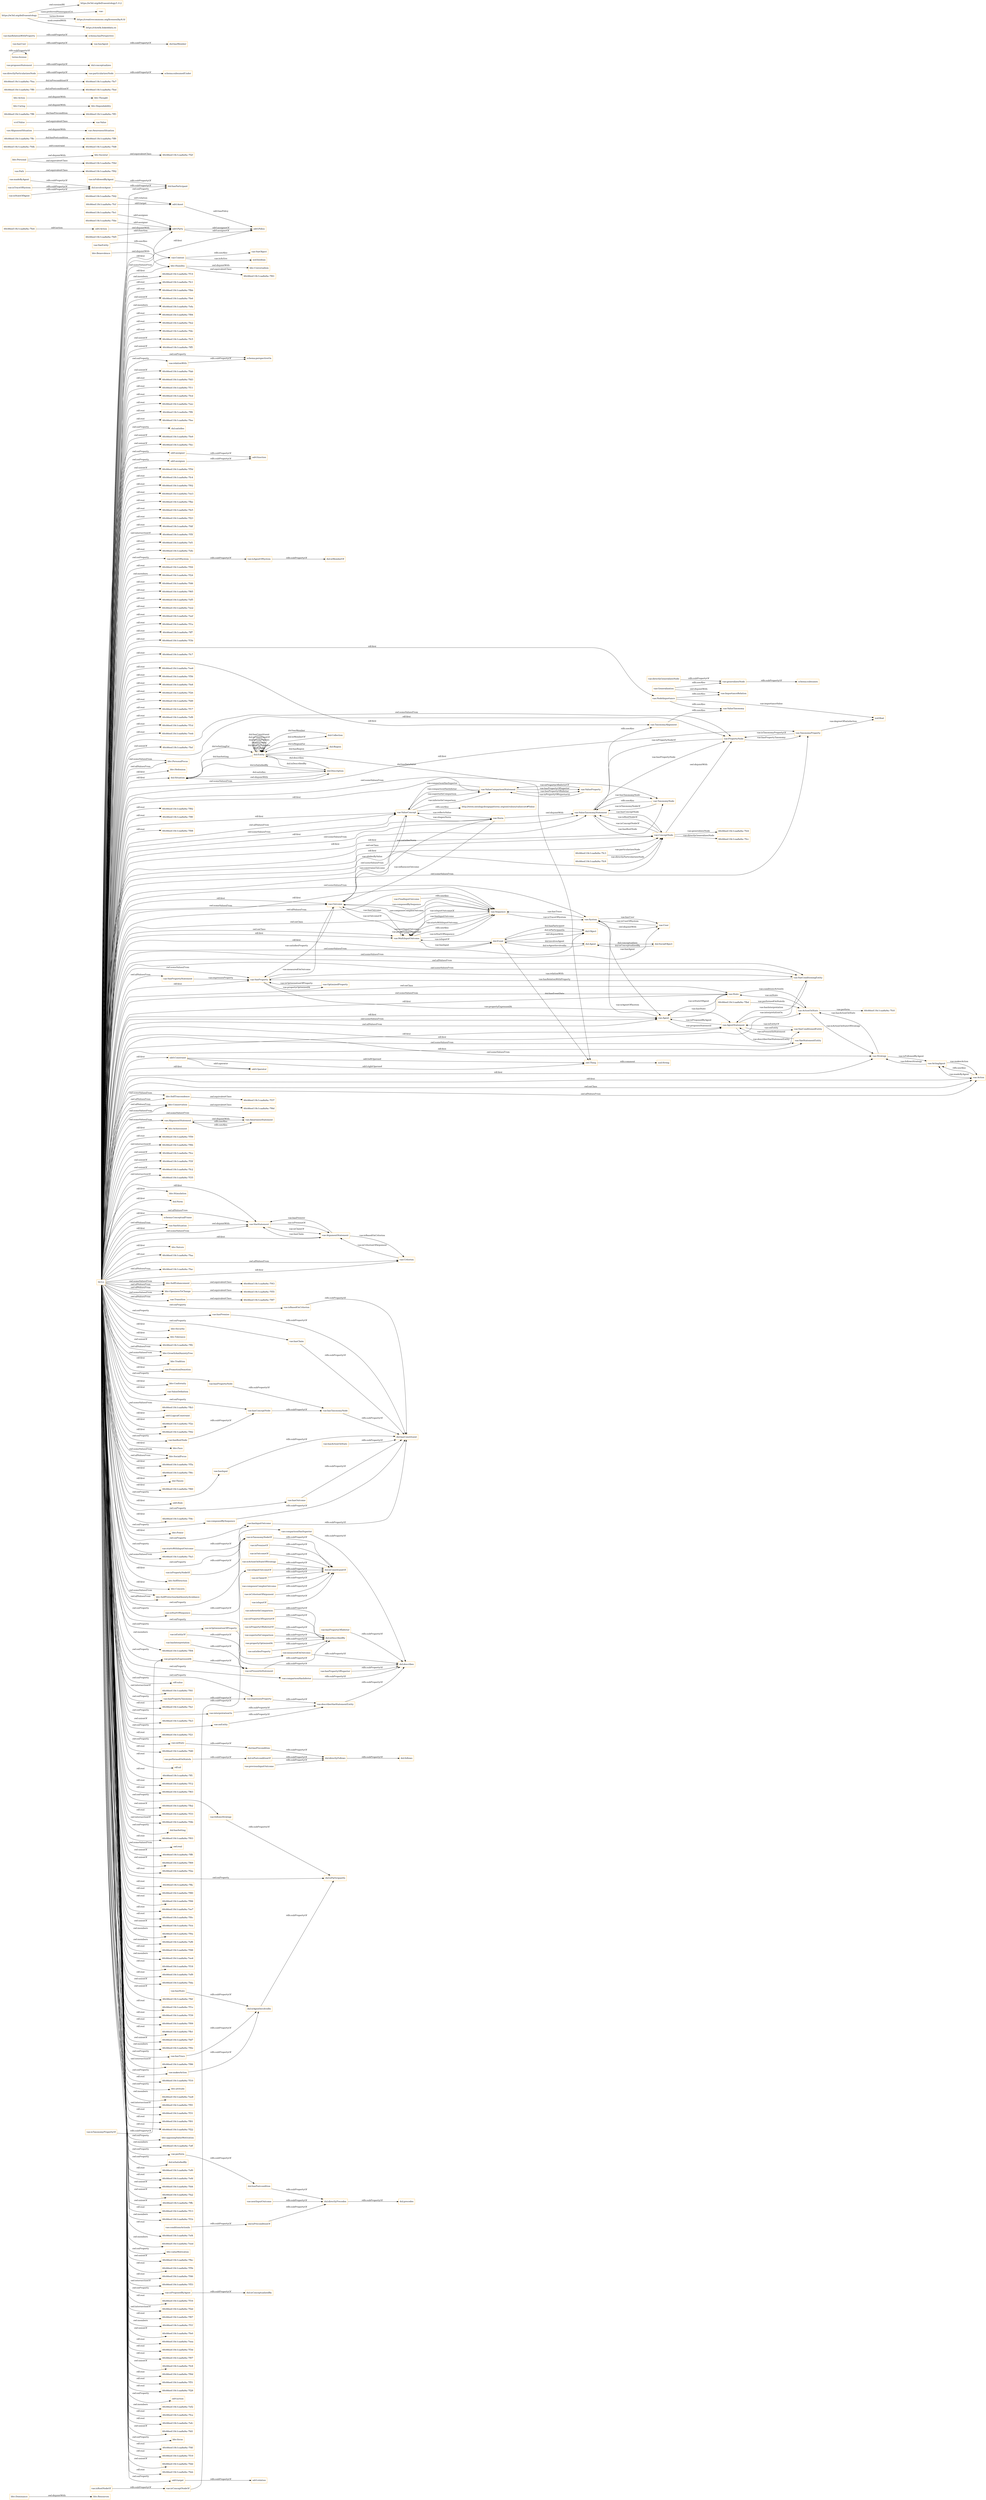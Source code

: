 digraph ar2dtool_diagram { 
rankdir=LR;
size="1501"
node [shape = rectangle, color="orange"]; "bhv:Dominance" "dul:Situation" "60c66eef:18c1caa8a9a:-7fde" "odrl:Action" "vae:Path" "bhv:PersonalFocus" "bhv:Hedonism" "bhv:Societal" "60c66eef:18c1caa8a9a:-7fd8" "vae:NodeImportance" "60c66eef:18c1caa8a9a:-7fc3" "60c66eef:18c1caa8a9a:-7fd5" "bhv:Universalism" "60c66eef:18c1caa8a9a:-7f6d" "60c66eef:18c1caa8a9a:-7ff9" "vae:AwarenessSituation" "vae:Value" "60c66eef:18c1caa8a9a:-7fe1" "bhv:Achievement" "60c66eef:18c1caa8a9a:-7f4d" "60c66eef:18c1caa8a9a:-7ff3" "odrl:Policy" "bhv:Stimulation" "dul:Norm" "vae:AlignmentSituation" "60c66eef:18c1caa8a9a:-7fc9" "odrl:Operator" "60c66eef:18c1caa8a9a:-7f55" "vae:VaeProperty" "bhv:SelfTrascendence" "vae:Outcome" "schema:ConceptualFrame" "vae:VaeEntity" "vae:MultiInputOutcome" "bhv:Conservation" "vae:AlignmentStatement" "bhv:Dependability" "dul:SocialObject" "bhv:Caring" "odrl:Asset" "bhv:Nature" "60c66eef:18c1caa8a9a:-7f2f" "vae:Generalization" "vae:Context" "60c66eef:18c1caa8a9a:-7fac" "vae:ActionOnState" "vae:VaeStatement" "vae:TaxonomyProperty" "60c66eef:18c1caa8a9a:-7f37" "bhv:Security" "vae:ConceptNode" "dul:Object" "bhv:Tolerance" "vae:System" "bhv:Humility" "60c66eef:18c1caa8a9a:-7fc0" "odrl:Party" "60c66eef:18c1caa8a9a:-7fe4" "vae:Norm" "bhv:GrowthAndAnxietyFree" "vae:User" "vae:Sequence" "vae:AgentStatement" "vae:VaeConditionedEntity" "bhv:Tradition" "dul:Event" "vae:PromotionDemotion" "dul:Agent" "vae:ValueTaxonomyStatement" "60c66eef:18c1caa8a9a:-7fcc" "60c66eef:18c1caa8a9a:-7f87" "vae:TaxonomyAlignment" "bhv:SelfEnhancement" "vae:Strategy" "vae:Agent" "bhv:Benevolence" "vae:FinalInputOutcome" "vae:VaeSituation" "bhv:Conformity" "vae:Action" "bhv:Resources" "dul:Collection" "vae:AwarenessStatement" "vae:ValueDefinition" "bhv:OpennessToChange" "60c66eef:18c1caa8a9a:-7fbd" "60c66eef:18c1caa8a9a:-7fb3" "vae:ActingAgent" "odrl:LogicalConstraint" "60c66eef:18c1caa8a9a:-7fc6" "vae:ValueConcept" "vae:PropertyNode" "vae:ValueProperty" "vae:ValueComparisonStatement" "60c66eef:18c1caa8a9a:-7f2e" "60c66eef:18c1caa8a9a:-7fdb" "60c66eef:18c1caa8a9a:-7f42" "vae:VaeStatementEntity" "vae:Criterion" "bhv:Thought" "vae:Transition" "vae:State" "dul:Entity" "bhv:Face" "vae:VaeConditioningEntity" "vae:TaxonomyNode" "vae:VaePropertyStatement" "bhv:SocialFocus" "60c66eef:18c1caa8a9a:-7ff0" "odrl:Constraint" "vae:OptimizedProperty" "60c66eef:18c1caa8a9a:-7f5a" "60c66eef:18c1caa8a9a:-7fd2" "60c66eef:18c1caa8a9a:-7f6c" "dul:Theory" "60c66eef:18c1caa8a9a:-7f43" "dul:Region" "dul:Description" "60c66eef:18c1caa8a9a:-7f92" "60c66eef:18c1caa8a9a:-7ff6" "60c66eef:18c1caa8a9a:-7f60" "bhv:Action" "60c66eef:18c1caa8a9a:-7fcf" "vcvf:Value" "odrl:Rule" "60c66eef:18c1caa8a9a:-7ffc" "60c66eef:18c1caa8a9a:-7f4c" "bhv:Power" "vae:ImportanceRelation" "60c66eef:18c1caa8a9a:-7fa3" "bhv:Personal" "60c66eef:18c1caa8a9a:-7fea" "60c66eef:18c1caa8a9a:-7fed" "60c66eef:18c1caa8a9a:-7f61" "60c66eef:18c1caa8a9a:-7fe7" "vae:ArgumentStatement" "bhv:SelfDirection" "bhv:Concern" "bhv:SelfProtectionAndAnxietyAvoidance" ; /*classes style*/
	"bhv:Action" -> "bhv:Thought" [ label = "owl:disjointWith" ];
	"vae:particularizesNode" -> "schema:subsumedUnder" [ label = "rdfs:subPropertyOf" ];
	"vae:hasConceptNode" -> "vae:hasTaxonomyNode" [ label = "rdfs:subPropertyOf" ];
	"vae:ConceptNode" -> "vae:PropertyNode" [ label = "owl:disjointWith" ];
	"vae:isTaxonomyNodeOf" -> "dul:isConstituentOf" [ label = "rdfs:subPropertyOf" ];
	"vae:proposesStatement" -> "dul:conceptualizes" [ label = "rdfs:subPropertyOf" ];
	"vae:previousInputOutcome" -> "dul:directlyFollows" [ label = "rdfs:subPropertyOf" ];
	"vae:hasTaxonomyNode" -> "dul:hasConstituent" [ label = "rdfs:subPropertyOf" ];
	"vae:nextInputOutcome" -> "dul:directlyPrecedes" [ label = "rdfs:subPropertyOf" ];
	"vae:VaeSituation" -> "vae:VaeStatement" [ label = "owl:disjointWith" ];
	"vae:comparisonHasInferior" -> "dul:describes" [ label = "rdfs:subPropertyOf" ];
	"vae:hasTrace" -> "dul:isAgentInvolvedIn" [ label = "rdfs:subPropertyOf" ];
	"vae:Path" -> "60c66eef:18c1caa8a9a:-7f92" [ label = "owl:equivalentClass" ];
	"vae:isInputOf" -> "dul:isConstituentOf" [ label = "rdfs:subPropertyOf" ];
	"dul:involvesAgent" -> "dul:hasParticipant" [ label = "rdfs:subPropertyOf" ];
	"terms:license" -> "terms:license" [ label = "rdfs:subPropertyOf" ];
	"dul:isAgentInvolvedIn" -> "dul:isParticipantIn" [ label = "rdfs:subPropertyOf" ];
	"bhv:SelfTrascendence" -> "60c66eef:18c1caa8a9a:-7f37" [ label = "owl:equivalentClass" ];
	"vae:describesVaeStatementEntity" -> "dul:describes" [ label = "rdfs:subPropertyOf" ];
	"vae:hasPropertyTaxonomy" -> "vae:expressesProperty" [ label = "rdfs:subPropertyOf" ];
	"dul:Event" -> "dul:Object" [ label = "owl:disjointWith" ];
	"vae:isPremiseOf" -> "dul:isConstituentOf" [ label = "rdfs:subPropertyOf" ];
	"vae:interpretationOn" -> "vae:describesVaeStatementEntity" [ label = "rdfs:subPropertyOf" ];
	"dul:Description" -> "dul:Situation" [ label = "owl:disjointWith" ];
	"odrl:Action" -> "odrl:Party" [ label = "owl:disjointWith" ];
	"vae:madeByAgent" -> "dul:involvesAgent" [ label = "rdfs:subPropertyOf" ];
	"dul:isPreconditionOf" -> "dul:directlyPrecedes" [ label = "rdfs:subPropertyOf" ];
	"vae:isOutcomeOf" -> "dul:isConstituentOf" [ label = "rdfs:subPropertyOf" ];
	"vae:isPresentInStatement" -> "dul:isDescribedBy" [ label = "rdfs:subPropertyOf" ];
	"vae:hasInput" -> "dul:hasConstituent" [ label = "rdfs:subPropertyOf" ];
	"bhv:Personal" -> "bhv:Societal" [ label = "owl:disjointWith" ];
	"bhv:Personal" -> "60c66eef:18c1caa8a9a:-7f4d" [ label = "owl:equivalentClass" ];
	"vae:hasUser" -> "vae:hasAgent" [ label = "rdfs:subPropertyOf" ];
	"vae:onState" -> "dul:hasPrecondition" [ label = "rdfs:subPropertyOf" ];
	"vae:hasActionOnState" -> "dul:hasConstituent" [ label = "rdfs:subPropertyOf" ];
	"vae:hasPropertyNode" -> "vae:hasTaxonomyNode" [ label = "rdfs:subPropertyOf" ];
	"dul:hasPrecondition" -> "dul:directlyFollows" [ label = "rdfs:subPropertyOf" ];
	"vae:hasPropertyOfSuperior" -> "dul:describes" [ label = "rdfs:subPropertyOf" ];
	"bhv:Conservation" -> "60c66eef:18c1caa8a9a:-7f6d" [ label = "owl:equivalentClass" ];
	"vae:isPropertyNodeOf" -> "vae:isTaxonomyNodeOf" [ label = "rdfs:subPropertyOf" ];
	"bhv:Societal" -> "60c66eef:18c1caa8a9a:-7f2f" [ label = "owl:equivalentClass" ];
	"vae:Transition" -> "60c66eef:18c1caa8a9a:-7f87" [ label = "owl:equivalentClass" ];
	"vae:comparisonHasSuperior" -> "dul:describes" [ label = "rdfs:subPropertyOf" ];
	"vae:hasOutcome" -> "dul:hasConstituent" [ label = "rdfs:subPropertyOf" ];
	"vae:Norm" -> "vae:ValueTaxonomyStatement" [ label = "owl:disjointWith" ];
	"vae:isProposedByAgent" -> "dul:isConceptualizedBy" [ label = "rdfs:subPropertyOf" ];
	"bhv:Dominance" -> "bhv:Resources" [ label = "owl:disjointWith" ];
	"vae:isEntityOf" -> "vae:isPresentInStatement" [ label = "rdfs:subPropertyOf" ];
	"vae:MultiInputOutcome" -> "vae:Sequence" [ label = "rdfs:seeAlso" ];
	"vae:propertyExpressedAt" -> "vae:isPresentInStatement" [ label = "rdfs:subPropertyOf" ];
	"vae:hasState" -> "dul:isAgentInvolvedIn" [ label = "rdfs:subPropertyOf" ];
	"vae:AwarenessStatement" -> "vae:AlignmentStatement" [ label = "rdfs:seeAlso" ];
	"vae:isConceptNodeOf" -> "vae:isTaxonomyNodeOf" [ label = "rdfs:subPropertyOf" ];
	"bhv:Caring" -> "bhv:Dependability" [ label = "owl:disjointWith" ];
	"vae:hasRootNode" -> "vae:hasConceptNode" [ label = "rdfs:subPropertyOf" ];
	"vae:isAgentOfSystem" -> "dul:isMemberOf" [ label = "rdfs:subPropertyOf" ];
	"vae:ValueConcept" -> "http://www.ontologydesignpatterns.org/ont/values/valuecore#Value" [ label = "rdfs:seeAlso" ];
	"vae:isInputOutcomeOf" -> "dul:isConstituentOf" [ label = "rdfs:subPropertyOf" ];
	"vae:isTaxonomyPropertyOf" -> "vae:propertyExpressedAt" [ label = "rdfs:subPropertyOf" ];
	"vae:directlyParticularizesNode" -> "vae:particularizesNode" [ label = "rdfs:subPropertyOf" ];
	"vae:isRootNodeOf" -> "vae:isConceptNodeOf" [ label = "rdfs:subPropertyOf" ];
	"vae:expressesProperty" -> "vae:describesVaeStatementEntity" [ label = "rdfs:subPropertyOf" ];
	"vae:hasAgent" -> "dul:hasMember" [ label = "rdfs:subPropertyOf" ];
	"vae:isFollowedByAgent" -> "dul:hasParticipant" [ label = "rdfs:subPropertyOf" ];
	"vae:hasRelationWithProperty" -> "schema:hasPerspective" [ label = "rdfs:subPropertyOf" ];
	"vae:measuredOnOutcome" -> "dul:describes" [ label = "rdfs:subPropertyOf" ];
	"vae:perform" -> "dul:hasPostcondition" [ label = "rdfs:subPropertyOf" ];
	"vcvf:Value" -> "vae:Value" [ label = "owl:equivalentClass" ];
	"vae:isTraceOfSystem" -> "dul:involvesAgent" [ label = "rdfs:subPropertyOf" ];
	"vae:directlyGeneralizesNode" -> "vae:generalizesNode" [ label = "rdfs:subPropertyOf" ];
	"vae:conditionsActionIn" -> "dul:isPreconditionOf" [ label = "rdfs:subPropertyOf" ];
	"vae:superiorInComparison" -> "dul:isDescribedBy" [ label = "rdfs:subPropertyOf" ];
	"vae:System" -> "vae:User" [ label = "owl:disjointWith" ];
	"vae:ValueTaxonomyStatement" -> "vae:TaxonomyAlignment" [ label = "rdfs:seeAlso" ];
	"vae:TaxonomyNode" -> "vae:ValueTaxonomyStatement" [ label = "rdfs:seeAlso" ];
	"vae:followsStrategy" -> "dul:isParticipantIn" [ label = "rdfs:subPropertyOf" ];
	"vae:hasPropertyOfInferior" -> "dul:describes" [ label = "rdfs:subPropertyOf" ];
	"vae:composedBySequence" -> "dul:hasConstituent" [ label = "rdfs:subPropertyOf" ];
	"vae:AlignmentSituation" -> "vae:AwarenessSituation" [ label = "owl:disjointWith" ];
	"https://w3id.org/def/vaeontology" -> "https://w3id.org/def/vaeontology/1.0.2" [ label = "owl:versionIRI" ];
	"https://w3id.org/def/vaeontology" -> "vae:" [ label = "vann:preferredNamespaceUri" ];
	"https://w3id.org/def/vaeontology" -> "https://creativecommons.org/licenses/by/4.0/" [ label = "terms:license" ];
	"https://w3id.org/def/vaeontology" -> "https://chowlk.linkeddata.es" [ label = "mod:createdWith" ];
	"vae:isActionOnStateOfStrategy" -> "dul:isConstituentOf" [ label = "rdfs:subPropertyOf" ];
	"vae:startsWithInputOutcome" -> "vae:hasInputOutcome" [ label = "rdfs:subPropertyOf" ];
	"vae:isOptimizationOfProperty" -> "dul:describes" [ label = "rdfs:subPropertyOf" ];
	"vae:propertyOptimizedAt" -> "dul:isDescribedBy" [ label = "rdfs:subPropertyOf" ];
	"bhv:Humility" -> "bhv:Universalism" [ label = "owl:disjointWith" ];
	"bhv:Humility" -> "60c66eef:18c1caa8a9a:-7f61" [ label = "owl:equivalentClass" ];
	"vae:FinalInputOutcome" -> "vae:Sequence" [ label = "rdfs:seeAlso" ];
	"odrl:target" -> "odrl:relation" [ label = "rdfs:subPropertyOf" ];
	"bhv:SelfEnhancement" -> "60c66eef:18c1caa8a9a:-7f43" [ label = "owl:equivalentClass" ];
	"dul:directlyPrecedes" -> "dul:precedes" [ label = "rdfs:subPropertyOf" ];
	"vae:makesAction" -> "dul:isAgentInvolvedIn" [ label = "rdfs:subPropertyOf" ];
	"vae:satisfiesProperty" -> "dul:isDescribedBy" [ label = "rdfs:subPropertyOf" ];
	"vae:TaxonomyAlignment" -> "vae:ValueTaxonomy" [ label = "rdfs:seeAlso" ];
	"vae:relationWith" -> "schema:perspectiveOn" [ label = "rdfs:subPropertyOf" ];
	"vae:NodeImportance" -> "vae:ValueTaxonomy" [ label = "rdfs:seeAlso" ];
	"vae:NodeImportance" -> "vae:ImportanceRelation" [ label = "rdfs:seeAlso" ];
	"vae:Action" -> "vae:ActingAgent" [ label = "rdfs:seeAlso" ];
	"vae:inferiorInComparison" -> "dul:isDescribedBy" [ label = "rdfs:subPropertyOf" ];
	"vae:VaeEntity" -> "vae:Context" [ label = "rdfs:seeAlso" ];
	"vae:isClaimOf" -> "dul:isConstituentOf" [ label = "rdfs:subPropertyOf" ];
	"vae:hasInputOutcome" -> "dul:hasConstituent" [ label = "rdfs:subPropertyOf" ];
	"vae:isPropertyOfSuperiorOf" -> "dul:isDescribedBy" [ label = "rdfs:subPropertyOf" ];
	"vae:isStateOfAgent" -> "dul:involvesAgent" [ label = "rdfs:subPropertyOf" ];
	"vae:Generalization" -> "vae:generalizesNode" [ label = "rdfs:seeAlso" ];
	"vae:Generalization" -> "vae:ImportanceRelation" [ label = "owl:disjointWith" ];
	"vae:Context" -> "vae:VaeObject" [ label = "rdfs:seeAlso" ];
	"NULL" -> "vae:hasConceptNode" [ label = "owl:onProperty" ];
	"NULL" -> "60c66eef:18c1caa8a9a:-7fe3" [ label = "owl:unionOf" ];
	"NULL" -> "60c66eef:18c1caa8a9a:-7f21" [ label = "rdf:rest" ];
	"NULL" -> "60c66eef:18c1caa8a9a:-7fd0" [ label = "rdf:rest" ];
	"NULL" -> "bhv:PersonalFocus" [ label = "owl:someValuesFrom" ];
	"NULL" -> "bhv:Hedonism" [ label = "rdf:first" ];
	"NULL" -> "60c66eef:18c1caa8a9a:-7fb3" [ label = "owl:someValuesFrom" ];
	"NULL" -> "bhv:Conservation" [ label = "owl:allValuesFrom" ];
	"NULL" -> "rdf:nil" [ label = "rdf:rest" ];
	"NULL" -> "60c66eef:18c1caa8a9a:-7ff1" [ label = "rdf:rest" ];
	"NULL" -> "vae:VaeConditioningEntity" [ label = "owl:someValuesFrom" ];
	"NULL" -> "vae:isBasedOnCriterion" [ label = "owl:onProperty" ];
	"NULL" -> "60c66eef:18c1caa8a9a:-7f12" [ label = "rdf:rest" ];
	"NULL" -> "60c66eef:18c1caa8a9a:-7f63" [ label = "rdf:rest" ];
	"NULL" -> "vae:isTaxonomyNodeOf" [ label = "owl:onProperty" ];
	"NULL" -> "vae:interpretationOn" [ label = "owl:onProperty" ];
	"NULL" -> "vae:ConceptNode" [ label = "rdf:first" ];
	"NULL" -> "vae:PropertyNode" [ label = "rdf:first" ];
	"NULL" -> "60c66eef:18c1caa8a9a:-7fb2" [ label = "owl:unionOf" ];
	"NULL" -> "60c66eef:18c1caa8a9a:-7f33" [ label = "rdf:rest" ];
	"NULL" -> "odrl:assignee" [ label = "owl:onProperty" ];
	"NULL" -> "60c66eef:18c1caa8a9a:-7f4b" [ label = "owl:intersectionOf" ];
	"NULL" -> "vae:ConceptNode" [ label = "owl:someValuesFrom" ];
	"NULL" -> "vae:expressesProperty" [ label = "owl:onProperty" ];
	"NULL" -> "vae:VaeSituation" [ label = "owl:allValuesFrom" ];
	"NULL" -> "dul:hasSetting" [ label = "owl:onProperty" ];
	"NULL" -> "60c66eef:18c1caa8a9a:-7f03" [ label = "rdf:rest" ];
	"NULL" -> "bhv:SelfTrascendence" [ label = "owl:someValuesFrom" ];
	"NULL" -> "owl:real" [ label = "owl:someValuesFrom" ];
	"NULL" -> "odrl:LogicalConstraint" [ label = "rdf:first" ];
	"NULL" -> "60c66eef:18c1caa8a9a:-7ff8" [ label = "owl:unionOf" ];
	"NULL" -> "60c66eef:18c1caa8a9a:-7f69" [ label = "owl:unionOf" ];
	"NULL" -> "vae:onEntity" [ label = "owl:onProperty" ];
	"NULL" -> "vae:VaeConditioningEntity" [ label = "owl:allValuesFrom" ];
	"NULL" -> "vae:TaxonomyNode" [ label = "rdf:first" ];
	"NULL" -> "60c66eef:18c1caa8a9a:-7f2a" [ label = "rdf:rest" ];
	"NULL" -> "vae:comparisonHasInferior" [ label = "owl:onProperty" ];
	"NULL" -> "vae:isUserOfSystem" [ label = "owl:onProperty" ];
	"NULL" -> "vae:ActionOnState" [ label = "rdf:first" ];
	"NULL" -> "vae:VaeStatement" [ label = "owl:someValuesFrom" ];
	"NULL" -> "60c66eef:18c1caa8a9a:-7ffa" [ label = "rdf:rest" ];
	"NULL" -> "vae:Criterion" [ label = "owl:allValuesFrom" ];
	"NULL" -> "bhv:GrowthAndAnxietyFree" [ label = "owl:someValuesFrom" ];
	"NULL" -> "vae:Strategy" [ label = "owl:someValuesFrom" ];
	"NULL" -> "vae:ConceptNode" [ label = "owl:onClass" ];
	"NULL" -> "vae:Action" [ label = "rdf:first" ];
	"NULL" -> "vae:hasOutcome" [ label = "owl:onProperty" ];
	"NULL" -> "60c66eef:18c1caa8a9a:-7f80" [ label = "rdf:rest" ];
	"NULL" -> "60c66eef:18c1caa8a9a:-7f6c" [ label = "rdf:first" ];
	"NULL" -> "60c66eef:18c1caa8a9a:-7f06" [ label = "rdf:rest" ];
	"NULL" -> "60c66eef:18c1caa8a9a:-7ee7" [ label = "rdf:rest" ];
	"NULL" -> "60c66eef:18c1caa8a9a:-7f0c" [ label = "rdf:rest" ];
	"NULL" -> "60c66eef:18c1caa8a9a:-7fcb" [ label = "owl:unionOf" ];
	"NULL" -> "60c66eef:18c1caa8a9a:-7f0a" [ label = "owl:members" ];
	"NULL" -> "vae:AwarenessStatement" [ label = "owl:someValuesFrom" ];
	"NULL" -> "vae:startsWithInputOutcome" [ label = "owl:onProperty" ];
	"NULL" -> "60c66eef:18c1caa8a9a:-7ef6" [ label = "owl:members" ];
	"NULL" -> "60c66eef:18c1caa8a9a:-7f48" [ label = "rdf:rest" ];
	"NULL" -> "60c66eef:18c1caa8a9a:-7ee4" [ label = "owl:members" ];
	"NULL" -> "odrl:Operator" [ label = "rdf:first" ];
	"NULL" -> "60c66eef:18c1caa8a9a:-7f18" [ label = "rdf:rest" ];
	"NULL" -> "60c66eef:18c1caa8a9a:-7ef9" [ label = "rdf:rest" ];
	"NULL" -> "60c66eef:18c1caa8a9a:-7fda" [ label = "owl:unionOf" ];
	"NULL" -> "vae:Agent" [ label = "owl:someValuesFrom" ];
	"NULL" -> "vae:isStartOfSequence" [ label = "owl:onProperty" ];
	"NULL" -> "bhv:Tradition" [ label = "rdf:first" ];
	"NULL" -> "60c66eef:18c1caa8a9a:-7fbf" [ label = "owl:unionOf" ];
	"NULL" -> "vae:hasInput" [ label = "owl:onProperty" ];
	"NULL" -> "60c66eef:18c1caa8a9a:-7f1e" [ label = "rdf:rest" ];
	"NULL" -> "60c66eef:18c1caa8a9a:-7f39" [ label = "rdf:rest" ];
	"NULL" -> "vae:Sequence" [ label = "owl:onClass" ];
	"NULL" -> "vae:hasRootNode" [ label = "owl:onProperty" ];
	"NULL" -> "vae:NodeImportance" [ label = "rdf:first" ];
	"NULL" -> "vae:VaeConditionedEntity" [ label = "owl:someValuesFrom" ];
	"NULL" -> "60c66eef:18c1caa8a9a:-7f09" [ label = "rdf:rest" ];
	"NULL" -> "bhv:SelfEnhancement" [ label = "owl:someValuesFrom" ];
	"NULL" -> "bhv:GrowthAndAnxietyFree" [ label = "owl:allValuesFrom" ];
	"NULL" -> "vae:Outcome" [ label = "owl:someValuesFrom" ];
	"NULL" -> "bhv:SelfDirection" [ label = "rdf:first" ];
	"NULL" -> "vae:hasInputOutcome" [ label = "owl:onProperty" ];
	"NULL" -> "vae:TaxonomyProperty" [ label = "owl:someValuesFrom" ];
	"NULL" -> "dul:Theory" [ label = "rdf:first" ];
	"NULL" -> "60c66eef:18c1caa8a9a:-7fb1" [ label = "rdf:rest" ];
	"NULL" -> "60c66eef:18c1caa8a9a:-7fd7" [ label = "owl:unionOf" ];
	"NULL" -> "dul:Event" [ label = "rdf:first" ];
	"NULL" -> "60c66eef:18c1caa8a9a:-7f0e" [ label = "owl:members" ];
	"NULL" -> "60c66eef:18c1caa8a9a:-7f86" [ label = "owl:intersectionOf" ];
	"NULL" -> "vae:ArgumentStatement" [ label = "rdf:first" ];
	"NULL" -> "60c66eef:18c1caa8a9a:-7f10" [ label = "rdf:rest" ];
	"NULL" -> "bhv:attitude" [ label = "owl:onProperty" ];
	"NULL" -> "vae:Norm" [ label = "rdf:first" ];
	"NULL" -> "schema:perspectiveOn" [ label = "owl:onProperty" ];
	"NULL" -> "60c66eef:18c1caa8a9a:-7ee8" [ label = "owl:members" ];
	"NULL" -> "60c66eef:18c1caa8a9a:-7f91" [ label = "owl:intersectionOf" ];
	"NULL" -> "60c66eef:18c1caa8a9a:-7f31" [ label = "rdf:rest" ];
	"NULL" -> "vae:VaeProperty" [ label = "rdf:first" ];
	"NULL" -> "60c66eef:18c1caa8a9a:-7f01" [ label = "rdf:rest" ];
	"NULL" -> "60c66eef:18c1caa8a9a:-7f22" [ label = "rdf:rest" ];
	"NULL" -> "bhv:opposingValueMotivation" [ label = "owl:onProperty" ];
	"NULL" -> "bhv:Humility" [ label = "rdf:first" ];
	"NULL" -> "60c66eef:18c1caa8a9a:-7eff" [ label = "owl:members" ];
	"NULL" -> "dul:isSatisfiedBy" [ label = "owl:onProperty" ];
	"NULL" -> "60c66eef:18c1caa8a9a:-7ef0" [ label = "rdf:rest" ];
	"NULL" -> "60c66eef:18c1caa8a9a:-7efd" [ label = "rdf:rest" ];
	"NULL" -> "vae:TaxonomyProperty" [ label = "rdf:first" ];
	"NULL" -> "60c66eef:18c1caa8a9a:-7fd4" [ label = "owl:unionOf" ];
	"NULL" -> "60c66eef:18c1caa8a9a:-7f5a" [ label = "rdf:first" ];
	"NULL" -> "60c66eef:18c1caa8a9a:-7fa2" [ label = "owl:unionOf" ];
	"NULL" -> "60c66eef:18c1caa8a9a:-7ffb" [ label = "owl:unionOf" ];
	"NULL" -> "60c66eef:18c1caa8a9a:-7f60" [ label = "rdf:first" ];
	"NULL" -> "vae:State" [ label = "owl:onClass" ];
	"NULL" -> "60c66eef:18c1caa8a9a:-7f13" [ label = "rdf:rest" ];
	"NULL" -> "60c66eef:18c1caa8a9a:-7fa3" [ label = "owl:someValuesFrom" ];
	"NULL" -> "60c66eef:18c1caa8a9a:-7f1b" [ label = "owl:members" ];
	"NULL" -> "60c66eef:18c1caa8a9a:-7ef4" [ label = "rdf:rest" ];
	"NULL" -> "bhv:OpennessToChange" [ label = "owl:allValuesFrom" ];
	"NULL" -> "vae:VaeStatement" [ label = "rdf:first" ];
	"NULL" -> "60c66eef:18c1caa8a9a:-7eed" [ label = "owl:members" ];
	"NULL" -> "vae:VaeSituation" [ label = "rdf:first" ];
	"NULL" -> "bhv:valueMotivation" [ label = "owl:onProperty" ];
	"NULL" -> "vae:relationWith" [ label = "owl:onProperty" ];
	"NULL" -> "60c66eef:18c1caa8a9a:-7fbc" [ label = "owl:unionOf" ];
	"NULL" -> "bhv:Stimulation" [ label = "rdf:first" ];
	"NULL" -> "60c66eef:18c1caa8a9a:-7f5b" [ label = "rdf:rest" ];
	"NULL" -> "odrl:Constraint" [ label = "rdf:first" ];
	"NULL" -> "vae:Action" [ label = "owl:onClass" ];
	"NULL" -> "odrl:target" [ label = "owl:onProperty" ];
	"NULL" -> "60c66eef:18c1caa8a9a:-7f46" [ label = "rdf:rest" ];
	"NULL" -> "60c66eef:18c1caa8a9a:-7f53" [ label = "owl:intersectionOf" ];
	"NULL" -> "vae:Transition" [ label = "owl:allValuesFrom" ];
	"NULL" -> "vae:makesAction" [ label = "owl:onProperty" ];
	"NULL" -> "60c66eef:18c1caa8a9a:-7f16" [ label = "rdf:rest" ];
	"NULL" -> "60c66eef:18c1caa8a9a:-7f2d" [ label = "owl:intersectionOf" ];
	"NULL" -> "dul:Object" [ label = "owl:someValuesFrom" ];
	"NULL" -> "60c66eef:18c1caa8a9a:-7f67" [ label = "rdf:rest" ];
	"NULL" -> "vae:onState" [ label = "owl:onProperty" ];
	"NULL" -> "dul:isParticipantIn" [ label = "owl:onProperty" ];
	"NULL" -> "vae:VaeProperty" [ label = "owl:someValuesFrom" ];
	"NULL" -> "bhv:SelfProtectionAndAnxietyAvoidance" [ label = "owl:someValuesFrom" ];
	"NULL" -> "vae:Agent" [ label = "owl:allValuesFrom" ];
	"NULL" -> "60c66eef:18c1caa8a9a:-7f1f" [ label = "owl:members" ];
	"NULL" -> "60c66eef:18c1caa8a9a:-7fe0" [ label = "owl:unionOf" ];
	"NULL" -> "60c66eef:18c1caa8a9a:-7eea" [ label = "rdf:rest" ];
	"NULL" -> "60c66eef:18c1caa8a9a:-7f3d" [ label = "rdf:rest" ];
	"NULL" -> "vae:PropertyNode" [ label = "owl:someValuesFrom" ];
	"NULL" -> "60c66eef:18c1caa8a9a:-7f07" [ label = "rdf:rest" ];
	"NULL" -> "dul:Situation" [ label = "rdf:first" ];
	"NULL" -> "60c66eef:18c1caa8a9a:-7fc8" [ label = "owl:unionOf" ];
	"NULL" -> "bhv:SelfEnhancement" [ label = "owl:allValuesFrom" ];
	"NULL" -> "60c66eef:18c1caa8a9a:-7f0d" [ label = "rdf:rest" ];
	"NULL" -> "vae:hasPropertyNode" [ label = "owl:onProperty" ];
	"NULL" -> "60c66eef:18c1caa8a9a:-7f51" [ label = "rdf:rest" ];
	"NULL" -> "dul:Description" [ label = "owl:someValuesFrom" ];
	"NULL" -> "60c66eef:18c1caa8a9a:-7f28" [ label = "rdf:rest" ];
	"NULL" -> "bhv:Conservation" [ label = "owl:someValuesFrom" ];
	"NULL" -> "bhv:PersonalFocus" [ label = "owl:allValuesFrom" ];
	"NULL" -> "schema:ConceptualFrame" [ label = "rdf:first" ];
	"NULL" -> "vae:Strategy" [ label = "rdf:first" ];
	"NULL" -> "vae:Outcome" [ label = "rdf:first" ];
	"NULL" -> "odrl:action" [ label = "owl:onProperty" ];
	"NULL" -> "60c66eef:18c1caa8a9a:-7ef2" [ label = "owl:members" ];
	"NULL" -> "vae:isProposedByAgent" [ label = "owl:onProperty" ];
	"NULL" -> "60c66eef:18c1caa8a9a:-7fca" [ label = "rdf:rest" ];
	"NULL" -> "60c66eef:18c1caa8a9a:-7efc" [ label = "rdf:rest" ];
	"NULL" -> "60c66eef:18c1caa8a9a:-7fd1" [ label = "owl:unionOf" ];
	"NULL" -> "bhv:focus" [ label = "owl:onProperty" ];
	"NULL" -> "60c66eef:18c1caa8a9a:-7f4f" [ label = "rdf:rest" ];
	"NULL" -> "60c66eef:18c1caa8a9a:-7f19" [ label = "rdf:rest" ];
	"NULL" -> "60c66eef:18c1caa8a9a:-7fdd" [ label = "owl:unionOf" ];
	"NULL" -> "60c66eef:18c1caa8a9a:-7feb" [ label = "rdf:rest" ];
	"NULL" -> "60c66eef:18c1caa8a9a:-7f14" [ label = "owl:members" ];
	"NULL" -> "60c66eef:18c1caa8a9a:-7fc1" [ label = "rdf:rest" ];
	"NULL" -> "60c66eef:18c1caa8a9a:-7f2e" [ label = "rdf:first" ];
	"NULL" -> "60c66eef:18c1caa8a9a:-7fbb" [ label = "rdf:rest" ];
	"NULL" -> "60c66eef:18c1caa8a9a:-7fe6" [ label = "owl:unionOf" ];
	"NULL" -> "vae:MultiInputOutcome" [ label = "rdf:first" ];
	"NULL" -> "60c66eef:18c1caa8a9a:-7efa" [ label = "owl:members" ];
	"NULL" -> "60c66eef:18c1caa8a9a:-7f84" [ label = "rdf:rest" ];
	"NULL" -> "60c66eef:18c1caa8a9a:-7fe2" [ label = "rdf:rest" ];
	"NULL" -> "60c66eef:18c1caa8a9a:-7fdc" [ label = "rdf:rest" ];
	"NULL" -> "60c66eef:18c1caa8a9a:-7fc5" [ label = "owl:unionOf" ];
	"NULL" -> "vae:ValueTaxonomyStatement" [ label = "owl:someValuesFrom" ];
	"NULL" -> "bhv:SelfProtectionAndAnxietyAvoidance" [ label = "owl:allValuesFrom" ];
	"NULL" -> "vae:ValueDefinition" [ label = "rdf:first" ];
	"NULL" -> "60c66eef:18c1caa8a9a:-7ff5" [ label = "owl:unionOf" ];
	"NULL" -> "vae:TaxonomyAlignment" [ label = "rdf:first" ];
	"NULL" -> "bhv:Security" [ label = "rdf:first" ];
	"NULL" -> "vae:AgentStatement" [ label = "rdf:first" ];
	"NULL" -> "vae:propertyExpressedAt" [ label = "owl:onProperty" ];
	"NULL" -> "vae:AlignmentStatement" [ label = "owl:someValuesFrom" ];
	"NULL" -> "60c66eef:18c1caa8a9a:-7fab" [ label = "owl:unionOf" ];
	"NULL" -> "60c66eef:18c1caa8a9a:-7fd3" [ label = "rdf:rest" ];
	"NULL" -> "bhv:OpennessToChange" [ label = "owl:someValuesFrom" ];
	"NULL" -> "60c66eef:18c1caa8a9a:-7f11" [ label = "rdf:rest" ];
	"NULL" -> "dul:hasParticipant" [ label = "owl:onProperty" ];
	"NULL" -> "odrl:assigner" [ label = "owl:onProperty" ];
	"NULL" -> "60c66eef:18c1caa8a9a:-7fcd" [ label = "rdf:rest" ];
	"NULL" -> "bhv:SocialFocus" [ label = "owl:someValuesFrom" ];
	"NULL" -> "60c66eef:18c1caa8a9a:-7eec" [ label = "rdf:rest" ];
	"NULL" -> "60c66eef:18c1caa8a9a:-7ff4" [ label = "rdf:rest" ];
	"NULL" -> "60c66eef:18c1caa8a9a:-7f4c" [ label = "rdf:first" ];
	"NULL" -> "vae:ValueComparisonStatement" [ label = "rdf:first" ];
	"NULL" -> "60c66eef:18c1caa8a9a:-7fee" [ label = "rdf:rest" ];
	"NULL" -> "dul:satisfies" [ label = "owl:onProperty" ];
	"NULL" -> "vae:VaePropertyStatement" [ label = "owl:allValuesFrom" ];
	"NULL" -> "60c66eef:18c1caa8a9a:-7fe9" [ label = "owl:unionOf" ];
	"NULL" -> "odrl:Rule" [ label = "rdf:first" ];
	"NULL" -> "60c66eef:18c1caa8a9a:-7fec" [ label = "owl:unionOf" ];
	"NULL" -> "60c66eef:18c1caa8a9a:-7f5d" [ label = "owl:unionOf" ];
	"NULL" -> "60c66eef:18c1caa8a9a:-7fc4" [ label = "rdf:rest" ];
	"NULL" -> "60c66eef:18c1caa8a9a:-7f02" [ label = "rdf:rest" ];
	"NULL" -> "60c66eef:18c1caa8a9a:-7ee3" [ label = "rdf:rest" ];
	"NULL" -> "60c66eef:18c1caa8a9a:-7fbe" [ label = "rdf:rest" ];
	"NULL" -> "bhv:SocialFocus" [ label = "owl:allValuesFrom" ];
	"NULL" -> "vae:ValueConcept" [ label = "owl:someValuesFrom" ];
	"NULL" -> "vae:hasPremise" [ label = "owl:onProperty" ];
	"NULL" -> "bhv:Tolerance" [ label = "rdf:first" ];
	"NULL" -> "60c66eef:18c1caa8a9a:-7fe5" [ label = "rdf:rest" ];
	"NULL" -> "60c66eef:18c1caa8a9a:-7fac" [ label = "owl:allValuesFrom" ];
	"NULL" -> "60c66eef:18c1caa8a9a:-7f23" [ label = "rdf:rest" ];
	"NULL" -> "vae:State" [ label = "owl:someValuesFrom" ];
	"NULL" -> "60c66eef:18c1caa8a9a:-7fdf" [ label = "rdf:rest" ];
	"NULL" -> "bhv:Power" [ label = "rdf:first" ];
	"NULL" -> "bhv:Nature" [ label = "rdf:first" ];
	"NULL" -> "60c66eef:18c1caa8a9a:-7f5f" [ label = "owl:intersectionOf" ];
	"NULL" -> "60c66eef:18c1caa8a9a:-7ef1" [ label = "rdf:rest" ];
	"NULL" -> "60c66eef:18c1caa8a9a:-7efe" [ label = "rdf:rest" ];
	"NULL" -> "60c66eef:18c1caa8a9a:-7f44" [ label = "rdf:rest" ];
	"NULL" -> "60c66eef:18c1caa8a9a:-7f42" [ label = "rdf:first" ];
	"NULL" -> "vae:Action" [ label = "owl:allValuesFrom" ];
	"NULL" -> "60c66eef:18c1caa8a9a:-7f24" [ label = "owl:members" ];
	"NULL" -> "vae:Agent" [ label = "rdf:first" ];
	"NULL" -> "60c66eef:18c1caa8a9a:-7fd6" [ label = "rdf:rest" ];
	"NULL" -> "60c66eef:18c1caa8a9a:-7f65" [ label = "rdf:rest" ];
	"NULL" -> "60c66eef:18c1caa8a9a:-7ef5" [ label = "rdf:rest" ];
	"NULL" -> "vae:followsStrategy" [ label = "owl:onProperty" ];
	"NULL" -> "vae:Sequence" [ label = "rdf:first" ];
	"NULL" -> "bhv:Achievement" [ label = "rdf:first" ];
	"NULL" -> "vae:VaeStatementEntity" [ label = "rdf:first" ];
	"NULL" -> "bhv:Conformity" [ label = "rdf:first" ];
	"NULL" -> "60c66eef:18c1caa8a9a:-7ee2" [ label = "rdf:rest" ];
	"NULL" -> "60c66eef:18c1caa8a9a:-7eef" [ label = "rdf:rest" ];
	"NULL" -> "vae:perform" [ label = "owl:onProperty" ];
	"NULL" -> "60c66eef:18c1caa8a9a:-7f1a" [ label = "rdf:rest" ];
	"NULL" -> "bhv:SelfTrascendence" [ label = "owl:allValuesFrom" ];
	"NULL" -> "60c66eef:18c1caa8a9a:-7ff7" [ label = "rdf:rest" ];
	"NULL" -> "60c66eef:18c1caa8a9a:-7f3b" [ label = "rdf:rest" ];
	"NULL" -> "odrl:Party" [ label = "rdf:first" ];
	"NULL" -> "60c66eef:18c1caa8a9a:-7fc7" [ label = "rdf:rest" ];
	"NULL" -> "60c66eef:18c1caa8a9a:-7f56" [ label = "rdf:rest" ];
	"NULL" -> "60c66eef:18c1caa8a9a:-7ee6" [ label = "rdf:rest" ];
	"NULL" -> "60c66eef:18c1caa8a9a:-7fe8" [ label = "rdf:rest" ];
	"NULL" -> "60c66eef:18c1caa8a9a:-7f26" [ label = "rdf:rest" ];
	"NULL" -> "odrl:Policy" [ label = "rdf:first" ];
	"NULL" -> "vae:Context" [ label = "owl:someValuesFrom" ];
	"NULL" -> "vae:ValueTaxonomyStatement" [ label = "rdf:first" ];
	"NULL" -> "vae:hasTrace" [ label = "owl:onProperty" ];
	"NULL" -> "vae:MultiInputOutcome" [ label = "owl:onClass" ];
	"NULL" -> "60c66eef:18c1caa8a9a:-7fd9" [ label = "rdf:rest" ];
	"NULL" -> "60c66eef:18c1caa8a9a:-7f17" [ label = "rdf:rest" ];
	"NULL" -> "vae:ValueConcept" [ label = "rdf:first" ];
	"NULL" -> "60c66eef:18c1caa8a9a:-7ef8" [ label = "rdf:rest" ];
	"NULL" -> "vae:Sequence" [ label = "owl:allValuesFrom" ];
	"NULL" -> "60c66eef:18c1caa8a9a:-7f1d" [ label = "rdf:rest" ];
	"NULL" -> "vae:composedBySequence" [ label = "owl:onProperty" ];
	"NULL" -> "vae:PromotionDemotion" [ label = "rdf:first" ];
	"NULL" -> "60c66eef:18c1caa8a9a:-7eeb" [ label = "rdf:rest" ];
	"NULL" -> "vae:Criterion" [ label = "rdf:first" ];
	"NULL" -> "60c66eef:18c1caa8a9a:-7fef" [ label = "owl:unionOf" ];
	"NULL" -> "vae:hasClaim" [ label = "owl:onProperty" ];
	"NULL" -> "60c66eef:18c1caa8a9a:-7f82" [ label = "rdf:rest" ];
	"NULL" -> "60c66eef:18c1caa8a9a:-7f8f" [ label = "rdf:rest" ];
	"NULL" -> "60c66eef:18c1caa8a9a:-7f08" [ label = "rdf:rest" ];
	"NULL" -> "vae:VaeStatement" [ label = "owl:allValuesFrom" ];
	"NULL" -> "60c66eef:18c1caa8a9a:-7f59" [ label = "rdf:rest" ];
	"NULL" -> "bhv:Concern" [ label = "rdf:first" ];
	"NULL" -> "vae:measuredOnOutcome" [ label = "owl:onProperty" ];
	"NULL" -> "vae:hasPropertyTaxonomy" [ label = "owl:onProperty" ];
	"NULL" -> "bhv:Face" [ label = "rdf:first" ];
	"NULL" -> "60c66eef:18c1caa8a9a:-7f6b" [ label = "owl:intersectionOf" ];
	"NULL" -> "60c66eef:18c1caa8a9a:-7fce" [ label = "owl:unionOf" ];
	"NULL" -> "60c66eef:18c1caa8a9a:-7f3f" [ label = "owl:unionOf" ];
	"NULL" -> "60c66eef:18c1caa8a9a:-7fc2" [ label = "owl:unionOf" ];
	"NULL" -> "60c66eef:18c1caa8a9a:-7f35" [ label = "owl:intersectionOf" ];
	"NULL" -> "vae:ValueConcept" [ label = "owl:allValuesFrom" ];
	"NULL" -> "vae:State" [ label = "rdf:first" ];
	"NULL" -> "vae:System" [ label = "owl:someValuesFrom" ];
	"NULL" -> "60c66eef:18c1caa8a9a:-7faa" [ label = "rdf:rest" ];
	"NULL" -> "60c66eef:18c1caa8a9a:-7ff2" [ label = "owl:unionOf" ];
	"NULL" -> "60c66eef:18c1caa8a9a:-7f04" [ label = "owl:members" ];
	"NULL" -> "vae:TaxonomyNode" [ label = "owl:someValuesFrom" ];
	"NULL" -> "vae:isOptimizationOfProperty" [ label = "owl:onProperty" ];
	"NULL" -> "rdf:value" [ label = "owl:onProperty" ];
	"NULL" -> "60c66eef:18c1caa8a9a:-7f41" [ label = "owl:intersectionOf" ];
	"NULL" -> "vae:User" [ label = "owl:someValuesFrom" ];
	"NULL" -> "60c66eef:18c1caa8a9a:-7fa1" [ label = "rdf:rest" ];
	"NULL" -> "vae:comparisonHasSuperior" [ label = "owl:onProperty" ];
	"NULL" -> "dul:Norm" [ label = "rdf:first" ];
	"vae:isUserOfSystem" -> "vae:isAgentOfSystem" [ label = "rdfs:subPropertyOf" ];
	"vae:isPropertyOfInferiorOf" -> "dul:isDescribedBy" [ label = "rdfs:subPropertyOf" ];
	"vae:hasClaim" -> "dul:hasConstituent" [ label = "rdfs:subPropertyOf" ];
	"vae:generalizesNode" -> "schema:subsumes" [ label = "rdfs:subPropertyOf" ];
	"bhv:OpennessToChange" -> "60c66eef:18c1caa8a9a:-7f55" [ label = "owl:equivalentClass" ];
	"vae:hasPremise" -> "dul:hasConstituent" [ label = "rdfs:subPropertyOf" ];
	"vae:isStartOfSequence" -> "vae:isInputOutcomeOf" [ label = "rdfs:subPropertyOf" ];
	"bhv:Benevolence" -> "bhv:Humility" [ label = "owl:disjointWith" ];
	"odrl:assigner" -> "odrl:function" [ label = "rdfs:subPropertyOf" ];
	"vae:onEntity" -> "vae:describesVaeStatementEntity" [ label = "rdfs:subPropertyOf" ];
	"vae:composesComplexOutcome" -> "dul:isConstituentOf" [ label = "rdfs:subPropertyOf" ];
	"vae:hasInterpretation" -> "vae:isPresentInStatement" [ label = "rdfs:subPropertyOf" ];
	"vae:AlignmentStatement" -> "vae:AwarenessStatement" [ label = "rdfs:seeAlso" ];
	"vae:AlignmentStatement" -> "vae:AwarenessStatement" [ label = "owl:disjointWith" ];
	"dul:isPostconditionOf" -> "dul:directlyFollows" [ label = "rdfs:subPropertyOf" ];
	"odrl:assignee" -> "odrl:function" [ label = "rdfs:subPropertyOf" ];
	"dul:directlyFollows" -> "dul:follows" [ label = "rdfs:subPropertyOf" ];
	"vae:isBasedOnCriterion" -> "dul:hasConstituent" [ label = "rdfs:subPropertyOf" ];
	"vae:performedOnStateIn" -> "dul:isPostconditionOf" [ label = "rdfs:subPropertyOf" ];
	"dul:hasPostcondition" -> "dul:directlyPrecedes" [ label = "rdfs:subPropertyOf" ];
	"vae:isCriterionOfArgument" -> "dul:isConstituentOf" [ label = "rdfs:subPropertyOf" ];
	"60c66eef:18c1caa8a9a:-7ff6" -> "60c66eef:18c1caa8a9a:-7ff3" [ label = "dul:hasPrecondition" ];
	"vae:Agent" -> "vae:System" [ label = "vae:isAgentOfSystem" ];
	"dul:Entity" -> "dul:Entity" [ label = "dul:follows" ];
	"vae:Outcome" -> "vae:Sequence" [ label = "vae:composedBySequence" ];
	"vae:ConceptNode" -> "vae:ValueTaxonomyStatement" [ label = "vae:isRootNodeOf" ];
	"odrl:Constraint" -> "owl:Thing" [ label = "odrl:rightOperand" ];
	"vae:ActionOnState" -> "60c66eef:18c1caa8a9a:-7fc0" [ label = "vae:perform" ];
	"vae:ValueComparisonStatement" -> "vae:ValueProperty" [ label = "vae:hasPropertyOfSuperior" ];
	"vae:Outcome" -> "vae:ValueConcept" [ label = "vae:abidesByValue" ];
	"vae:VaePropertyStatement" -> "vae:VaeProperty" [ label = "vae:expressesProperty" ];
	"vae:ActingAgent" -> "vae:Strategy" [ label = "vae:followsStrategy" ];
	"vae:ActionOnState" -> "vae:Strategy" [ label = "vae:isActionOnStateOfStrategy" ];
	"dul:Agent" -> "dul:Event" [ label = "dul:isAgentInvolvedIn" ];
	"dul:SocialObject" -> "dul:Agent" [ label = "dul:isConceptualizedBy" ];
	"vae:TaxonomyNode" -> "vae:ValueTaxonomyStatement" [ label = "vae:isTaxonomyNodeOf" ];
	"vae:AgentStatement" -> "vae:VaeConditionedEntity" [ label = "vae:onEntity" ];
	"vae:ConceptNode" -> "60c66eef:18c1caa8a9a:-7fcc" [ label = "vae:directlyGeneralizesNode" ];
	"vae:Sequence" -> "vae:MultiInputOutcome" [ label = "vae:hasInputOutcome" ];
	"vae:MultiInputOutcome" -> "dul:Event" [ label = "vae:hasInput" ];
	"vae:Sequence" -> "vae:MultiInputOutcome" [ label = "vae:startsWithInputOutcome" ];
	"dul:Object" -> "dul:Event" [ label = "dul:isParticipantIn" ];
	"vae:AgentStatement" -> "vae:Agent" [ label = "vae:isProposedByAgent" ];
	"vae:ValueTaxonomyStatement" -> "vae:TaxonomyNode" [ label = "vae:hasTaxonomyNode" ];
	"vae:MultiInputOutcome" -> "vae:MultiInputOutcome" [ label = "vae:previousInputOutcome" ];
	"vae:ValueComparisonStatement" -> "vae:ValueConcept" [ label = "vae:comparisonHasSuperior" ];
	"odrl:Constraint" -> "odrl:Operator" [ label = "odrl:operator" ];
	"vae:Outcome" -> "vae:VaeProperty" [ label = "vae:satisfiesProperty" ];
	"vae:AgentStatement" -> "vae:VaeStatementEntity" [ label = "vae:describesVaeStatementEntity" ];
	"odrl:Asset" -> "odrl:Policy" [ label = "odrl:hasPolicy" ];
	"vae:ArgumentStatement" -> "vae:VaeStatement" [ label = "vae:hasClaim" ];
	"dul:Entity" -> "dul:Collection" [ label = "dul:isMemberOf" ];
	"vae:Agent" -> "vae:AgentStatement" [ label = "vae:proposesStatement" ];
	"vae:System" -> "vae:Sequence" [ label = "vae:hasTrace" ];
	"dul:Event" -> "owl:Thing" [ label = "dul:hasEventDate" ];
	"vae:Outcome" -> "vae:Norm" [ label = "vae:satisfiesNorm" ];
	"vae:User" -> "vae:System" [ label = "vae:isUserOfSystem" ];
	"60c66eef:18c1caa8a9a:-7fe4" -> "odrl:Action" [ label = "odrl:action" ];
	"odrl:Party" -> "odrl:Policy" [ label = "odrl:assigneeOf" ];
	"vae:TaxonomyProperty" -> "xsd:float" [ label = "vae:degreeOfSatisfaction" ];
	"vae:Sequence" -> "vae:Outcome" [ label = "vae:composesComplexOutcome" ];
	"vae:Criterion" -> "vae:ArgumentStatement" [ label = "vae:isCriterionOfArgument" ];
	"dul:Entity" -> "dul:Entity" [ label = "dul:directlyPrecedes" ];
	"60c66eef:18c1caa8a9a:-7fc9" -> "vae:ConceptNode" [ label = "vae:directlyParticularizesNode" ];
	"vae:PropertyNode" -> "vae:ValueTaxonomyStatement" [ label = "vae:isPropertyNodeOf" ];
	"vae:ValueTaxonomyStatement" -> "vae:ConceptNode" [ label = "vae:hasConceptNode" ];
	"vae:ValueComparisonStatement" -> "vae:ValueProperty" [ label = "vae:hasPropertyOfInferior" ];
	"vae:Sequence" -> "vae:System" [ label = "vae:isTraceOfSystem" ];
	"vae:VaeStatementEntity" -> "vae:AgentStatement" [ label = "vae:isPresentInStatement" ];
	"vae:ConceptNode" -> "60c66eef:18c1caa8a9a:-7fc6" [ label = "vae:generalizesNode" ];
	"vae:VaeProperty" -> "vae:VaeConditioningEntity" [ label = "vae:relationWith" ];
	"60c66eef:18c1caa8a9a:-7fd5" -> "odrl:Party" [ label = "odrl:function" ];
	"vae:System" -> "vae:User" [ label = "vae:hasUser" ];
	"dul:Event" -> "vae:MultiInputOutcome" [ label = "vae:isInputOf" ];
	"vae:OptimizedProperty" -> "vae:VaeProperty" [ label = "vae:isOptimizationOfProperty" ];
	"dul:Agent" -> "dul:SocialObject" [ label = "dul:conceptualizes" ];
	"vae:ConceptNode" -> "vae:ValueTaxonomyStatement" [ label = "vae:isConceptNodeOf" ];
	"vae:Agent" -> "vae:State" [ label = "vae:hasState" ];
	"vae:AgentStatement" -> "vae:VaeConditioningEntity" [ label = "vae:interpretationOn" ];
	"vae:MultiInputOutcome" -> "vae:Sequence" [ label = "vae:isStartOfSequence" ];
	"vae:VaeStatement" -> "vae:ArgumentStatement" [ label = "vae:isPremiseOf" ];
	"60c66eef:18c1caa8a9a:-7ffc" -> "60c66eef:18c1caa8a9a:-7ff9" [ label = "dul:hasPostcondition" ];
	"dul:Entity" -> "dul:Entity" [ label = "dul:precedes" ];
	"vae:Strategy" -> "vae:ActingAgent" [ label = "vae:isFollowedByAgent" ];
	"dul:Event" -> "dul:Object" [ label = "dul:hasParticipant" ];
	"60c66eef:18c1caa8a9a:-7fd2" -> "odrl:Asset" [ label = "odrl:relation" ];
	"dul:Region" -> "dul:Entity" [ label = "dul:isRegionFor" ];
	"vae:MultiInputOutcome" -> "vae:Sequence" [ label = "vae:isInputOutcomeOf" ];
	"vae:Context" -> "xsd:boolean" [ label = "vae:isActive" ];
	"vae:PropertyNode" -> "vae:TaxonomyProperty" [ label = "vae:hasPropertyTaxonomy" ];
	"odrl:Party" -> "odrl:Policy" [ label = "odrl:assignerOf" ];
	"60c66eef:18c1caa8a9a:-7fea" -> "60c66eef:18c1caa8a9a:-7fe7" [ label = "dul:isPreconditionOf" ];
	"vae:ValueTaxonomyStatement" -> "vae:ConceptNode" [ label = "vae:hasRootNode" ];
	"dul:Entity" -> "dul:Description" [ label = "dul:isDescribedBy" ];
	"vae:ValueProperty" -> "vae:ValueComparisonStatement" [ label = "vae:isPropertyOfSuperiorOf" ];
	"vae:ValueConcept" -> "vae:ValueComparisonStatement" [ label = "vae:superiorInComparison" ];
	"vae:Norm" -> "vae:ValueConcept" [ label = "vae:reflectsValue" ];
	"vae:VaeConditioningEntity" -> "vae:VaeProperty" [ label = "vae:hasRelationWithProperty" ];
	"vae:State" -> "vae:Agent" [ label = "vae:isStateOfAgent" ];
	"dul:Situation" -> "dul:Entity" [ label = "dul:isSettingFor" ];
	"dul:Entity" -> "dul:Entity" [ label = "dul:directlyFollows" ];
	"60c66eef:18c1caa8a9a:-7ff0" -> "60c66eef:18c1caa8a9a:-7fed" [ label = "dul:isPostconditionOf" ];
	"vae:ValueComparisonStatement" -> "vae:ValueConcept" [ label = "vae:comparisonHasInferior" ];
	"vae:VaeConditionedEntity" -> "vae:AgentStatement" [ label = "vae:isEntityOf" ];
	"vae:Outcome" -> "vae:MultiInputOutcome" [ label = "vae:isOutcomeOf" ];
	"vae:VaeProperty" -> "vae:Outcome" [ label = "vae:measuredOnOutcome" ];
	"60c66eef:18c1caa8a9a:-7fde" -> "odrl:Party" [ label = "odrl:assigner" ];
	"vae:ArgumentStatement" -> "vae:VaeStatement" [ label = "vae:hasPremise" ];
	"dul:Entity" -> "dul:Situation" [ label = "dul:hasSetting" ];
	"vae:VaeProperty" -> "vae:OptimizedProperty" [ label = "vae:propertyOptimizedAt" ];
	"odrl:Constraint" -> "owl:Thing" [ label = "odrl:leftOperand" ];
	"dul:Event" -> "dul:Agent" [ label = "dul:involvesAgent" ];
	"vae:ActionOnState" -> "vae:State" [ label = "vae:onState" ];
	"vae:VaeStatement" -> "vae:ArgumentStatement" [ label = "vae:isClaimOf" ];
	"vae:Strategy" -> "vae:ActionOnState" [ label = "vae:hasActionOnState" ];
	"dul:Description" -> "dul:Entity" [ label = "dul:describes" ];
	"dul:Collection" -> "dul:Entity" [ label = "dul:hasMember" ];
	"60c66eef:18c1caa8a9a:-7fc3" -> "vae:ConceptNode" [ label = "vae:particularizesNode" ];
	"vae:ActingAgent" -> "vae:Action" [ label = "vae:makesAction" ];
	"dul:Entity" -> "dul:Entity" [ label = "dul:isConstituentOf" ];
	"dul:Entity" -> "dul:Entity" [ label = "dul:hasConstituent" ];
	"dul:Entity" -> "owl:Thing" [ label = "dul:hasDataValue" ];
	"60c66eef:18c1caa8a9a:-7fbd" -> "vae:ActionOnState" [ label = "vae:performedOnStateIn" ];
	"vae:MultiInputOutcome" -> "vae:Outcome" [ label = "vae:hasOutcome" ];
	"vae:ValueTaxonomyStatement" -> "vae:PropertyNode" [ label = "vae:hasPropertyNode" ];
	"owl:Thing" -> "xsd:String" [ label = "rdfs:comment" ];
	"vae:ArgumentStatement" -> "vae:Criterion" [ label = "vae:isBasedOnCriterion" ];
	"60c66eef:18c1caa8a9a:-7fe1" -> "odrl:Party" [ label = "odrl:assignee" ];
	"vae:VaeProperty" -> "vae:AgentStatement" [ label = "vae:propertyExpressedAt" ];
	"vae:TaxonomyProperty" -> "vae:PropertyNode" [ label = "vae:isTaxonomyPropertyOf" ];
	"vae:NodeImportance" -> "xsd:float" [ label = "vae:importanceValue" ];
	"60c66eef:18c1caa8a9a:-7fdb" -> "60c66eef:18c1caa8a9a:-7fd8" [ label = "odrl:constraint" ];
	"60c66eef:18c1caa8a9a:-7fcf" -> "odrl:Asset" [ label = "odrl:target" ];
	"vae:ValueProperty" -> "vae:ValueComparisonStatement" [ label = "vae:isPropertyOfInferiorOf" ];
	"vae:MultiInputOutcome" -> "vae:MultiInputOutcome" [ label = "vae:nextInputOutcome" ];
	"vae:ValueConcept" -> "vae:Outcome" [ label = "vae:constrainsOutcome" ];
	"dul:Description" -> "dul:Situation" [ label = "dul:isSatisfiedBy" ];
	"vae:VaeConditioningEntity" -> "vae:AgentStatement" [ label = "vae:hasInterpretation" ];
	"vae:System" -> "vae:Agent" [ label = "vae:hasAgent" ];
	"vae:Norm" -> "vae:Outcome" [ label = "vae:influencesOutcome" ];
	"dul:Entity" -> "dul:Region" [ label = "dul:hasRegion" ];
	"vae:State" -> "vae:ActionOnState" [ label = "vae:conditionsActionIn" ];
	"dul:Situation" -> "dul:Description" [ label = "dul:satisfies" ];
	"vae:ValueConcept" -> "vae:Norm" [ label = "vae:shapesNorm" ];
	"vae:Action" -> "vae:ActingAgent" [ label = "vae:madeByAgent" ];
	"vae:ValueConcept" -> "vae:ValueComparisonStatement" [ label = "vae:inferiorInComparison" ];

}
